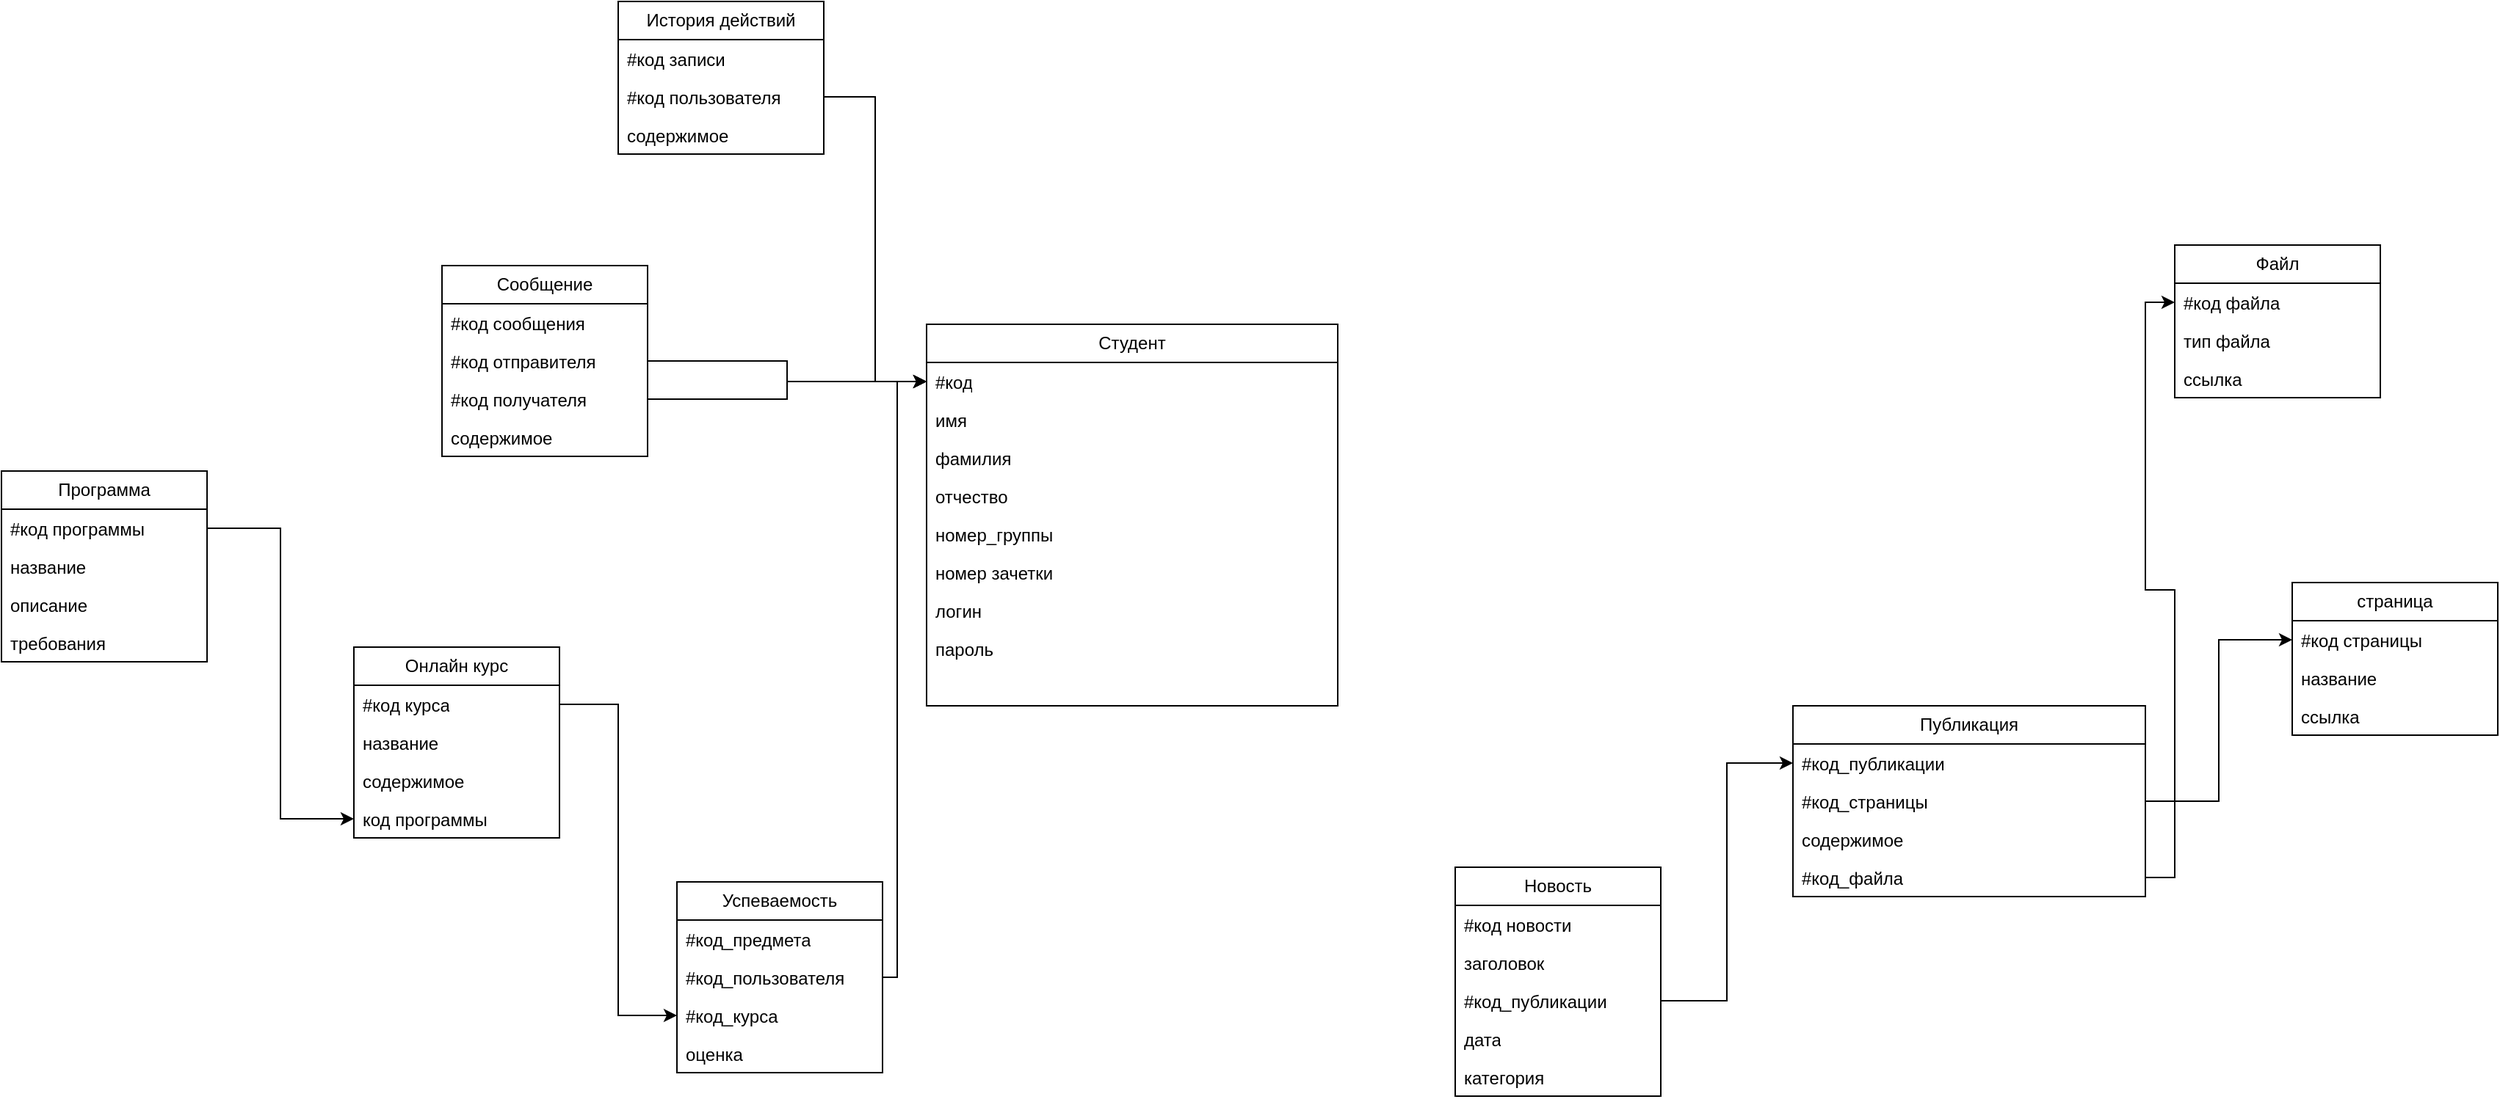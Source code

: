 <mxfile version="23.1.4" type="device">
  <diagram id="C5RBs43oDa-KdzZeNtuy" name="Page-1">
    <mxGraphModel dx="2336" dy="1951" grid="1" gridSize="10" guides="1" tooltips="1" connect="1" arrows="1" fold="1" page="1" pageScale="1" pageWidth="827" pageHeight="1169" math="0" shadow="0">
      <root>
        <mxCell id="WIyWlLk6GJQsqaUBKTNV-0" />
        <mxCell id="WIyWlLk6GJQsqaUBKTNV-1" parent="WIyWlLk6GJQsqaUBKTNV-0" />
        <mxCell id="LZ_HcnZSENyNlh_y51yE-1" value="Студент" style="swimlane;fontStyle=0;childLayout=stackLayout;horizontal=1;startSize=26;fillColor=none;horizontalStack=0;resizeParent=1;resizeParentMax=0;resizeLast=0;collapsible=1;marginBottom=0;whiteSpace=wrap;html=1;" parent="WIyWlLk6GJQsqaUBKTNV-1" vertex="1">
          <mxGeometry x="90" y="110" width="280" height="260" as="geometry" />
        </mxCell>
        <mxCell id="LZ_HcnZSENyNlh_y51yE-2" value="#код" style="text;strokeColor=none;fillColor=none;align=left;verticalAlign=top;spacingLeft=4;spacingRight=4;overflow=hidden;rotatable=0;points=[[0,0.5],[1,0.5]];portConstraint=eastwest;whiteSpace=wrap;html=1;" parent="LZ_HcnZSENyNlh_y51yE-1" vertex="1">
          <mxGeometry y="26" width="280" height="26" as="geometry" />
        </mxCell>
        <mxCell id="LZ_HcnZSENyNlh_y51yE-3" value="имя" style="text;strokeColor=none;fillColor=none;align=left;verticalAlign=top;spacingLeft=4;spacingRight=4;overflow=hidden;rotatable=0;points=[[0,0.5],[1,0.5]];portConstraint=eastwest;whiteSpace=wrap;html=1;" parent="LZ_HcnZSENyNlh_y51yE-1" vertex="1">
          <mxGeometry y="52" width="280" height="26" as="geometry" />
        </mxCell>
        <mxCell id="LZ_HcnZSENyNlh_y51yE-4" value="&lt;div&gt;фамилия&lt;/div&gt;" style="text;strokeColor=none;fillColor=none;align=left;verticalAlign=top;spacingLeft=4;spacingRight=4;overflow=hidden;rotatable=0;points=[[0,0.5],[1,0.5]];portConstraint=eastwest;whiteSpace=wrap;html=1;" parent="LZ_HcnZSENyNlh_y51yE-1" vertex="1">
          <mxGeometry y="78" width="280" height="26" as="geometry" />
        </mxCell>
        <mxCell id="LZ_HcnZSENyNlh_y51yE-10" value="&lt;div&gt;отчество&lt;/div&gt;" style="text;strokeColor=none;fillColor=none;align=left;verticalAlign=top;spacingLeft=4;spacingRight=4;overflow=hidden;rotatable=0;points=[[0,0.5],[1,0.5]];portConstraint=eastwest;whiteSpace=wrap;html=1;" parent="LZ_HcnZSENyNlh_y51yE-1" vertex="1">
          <mxGeometry y="104" width="280" height="26" as="geometry" />
        </mxCell>
        <mxCell id="LZ_HcnZSENyNlh_y51yE-9" value="&lt;div&gt;номер_группы&lt;/div&gt;" style="text;strokeColor=none;fillColor=none;align=left;verticalAlign=top;spacingLeft=4;spacingRight=4;overflow=hidden;rotatable=0;points=[[0,0.5],[1,0.5]];portConstraint=eastwest;whiteSpace=wrap;html=1;" parent="LZ_HcnZSENyNlh_y51yE-1" vertex="1">
          <mxGeometry y="130" width="280" height="26" as="geometry" />
        </mxCell>
        <mxCell id="LZ_HcnZSENyNlh_y51yE-8" value="номер зачетки" style="text;strokeColor=none;fillColor=none;align=left;verticalAlign=top;spacingLeft=4;spacingRight=4;overflow=hidden;rotatable=0;points=[[0,0.5],[1,0.5]];portConstraint=eastwest;whiteSpace=wrap;html=1;" parent="LZ_HcnZSENyNlh_y51yE-1" vertex="1">
          <mxGeometry y="156" width="280" height="26" as="geometry" />
        </mxCell>
        <mxCell id="LZ_HcnZSENyNlh_y51yE-7" value="логин" style="text;strokeColor=none;fillColor=none;align=left;verticalAlign=top;spacingLeft=4;spacingRight=4;overflow=hidden;rotatable=0;points=[[0,0.5],[1,0.5]];portConstraint=eastwest;whiteSpace=wrap;html=1;" parent="LZ_HcnZSENyNlh_y51yE-1" vertex="1">
          <mxGeometry y="182" width="280" height="26" as="geometry" />
        </mxCell>
        <mxCell id="LZ_HcnZSENyNlh_y51yE-12" value="пароль" style="text;strokeColor=none;fillColor=none;align=left;verticalAlign=top;spacingLeft=4;spacingRight=4;overflow=hidden;rotatable=0;points=[[0,0.5],[1,0.5]];portConstraint=eastwest;whiteSpace=wrap;html=1;" parent="LZ_HcnZSENyNlh_y51yE-1" vertex="1">
          <mxGeometry y="208" width="280" height="26" as="geometry" />
        </mxCell>
        <mxCell id="LZ_HcnZSENyNlh_y51yE-11" style="text;strokeColor=none;fillColor=none;align=left;verticalAlign=top;spacingLeft=4;spacingRight=4;overflow=hidden;rotatable=0;points=[[0,0.5],[1,0.5]];portConstraint=eastwest;whiteSpace=wrap;html=1;" parent="LZ_HcnZSENyNlh_y51yE-1" vertex="1">
          <mxGeometry y="234" width="280" height="26" as="geometry" />
        </mxCell>
        <mxCell id="LZ_HcnZSENyNlh_y51yE-13" value="Публикация" style="swimlane;fontStyle=0;childLayout=stackLayout;horizontal=1;startSize=26;fillColor=none;horizontalStack=0;resizeParent=1;resizeParentMax=0;resizeLast=0;collapsible=1;marginBottom=0;whiteSpace=wrap;html=1;" parent="WIyWlLk6GJQsqaUBKTNV-1" vertex="1">
          <mxGeometry x="680" y="370" width="240" height="130" as="geometry" />
        </mxCell>
        <mxCell id="LZ_HcnZSENyNlh_y51yE-14" value="#код_публикации" style="text;strokeColor=none;fillColor=none;align=left;verticalAlign=top;spacingLeft=4;spacingRight=4;overflow=hidden;rotatable=0;points=[[0,0.5],[1,0.5]];portConstraint=eastwest;whiteSpace=wrap;html=1;" parent="LZ_HcnZSENyNlh_y51yE-13" vertex="1">
          <mxGeometry y="26" width="240" height="26" as="geometry" />
        </mxCell>
        <mxCell id="LZ_HcnZSENyNlh_y51yE-15" value="#код_страницы" style="text;strokeColor=none;fillColor=none;align=left;verticalAlign=top;spacingLeft=4;spacingRight=4;overflow=hidden;rotatable=0;points=[[0,0.5],[1,0.5]];portConstraint=eastwest;whiteSpace=wrap;html=1;" parent="LZ_HcnZSENyNlh_y51yE-13" vertex="1">
          <mxGeometry y="52" width="240" height="26" as="geometry" />
        </mxCell>
        <mxCell id="LZ_HcnZSENyNlh_y51yE-16" value="содержимое" style="text;strokeColor=none;fillColor=none;align=left;verticalAlign=top;spacingLeft=4;spacingRight=4;overflow=hidden;rotatable=0;points=[[0,0.5],[1,0.5]];portConstraint=eastwest;whiteSpace=wrap;html=1;" parent="LZ_HcnZSENyNlh_y51yE-13" vertex="1">
          <mxGeometry y="78" width="240" height="26" as="geometry" />
        </mxCell>
        <mxCell id="LZ_HcnZSENyNlh_y51yE-17" value="#код_файла" style="text;strokeColor=none;fillColor=none;align=left;verticalAlign=top;spacingLeft=4;spacingRight=4;overflow=hidden;rotatable=0;points=[[0,0.5],[1,0.5]];portConstraint=eastwest;whiteSpace=wrap;html=1;" parent="LZ_HcnZSENyNlh_y51yE-13" vertex="1">
          <mxGeometry y="104" width="240" height="26" as="geometry" />
        </mxCell>
        <mxCell id="LZ_HcnZSENyNlh_y51yE-18" value="Файл" style="swimlane;fontStyle=0;childLayout=stackLayout;horizontal=1;startSize=26;fillColor=none;horizontalStack=0;resizeParent=1;resizeParentMax=0;resizeLast=0;collapsible=1;marginBottom=0;whiteSpace=wrap;html=1;" parent="WIyWlLk6GJQsqaUBKTNV-1" vertex="1">
          <mxGeometry x="940" y="56" width="140" height="104" as="geometry" />
        </mxCell>
        <mxCell id="LZ_HcnZSENyNlh_y51yE-19" value="#код файла" style="text;strokeColor=none;fillColor=none;align=left;verticalAlign=top;spacingLeft=4;spacingRight=4;overflow=hidden;rotatable=0;points=[[0,0.5],[1,0.5]];portConstraint=eastwest;whiteSpace=wrap;html=1;" parent="LZ_HcnZSENyNlh_y51yE-18" vertex="1">
          <mxGeometry y="26" width="140" height="26" as="geometry" />
        </mxCell>
        <mxCell id="LZ_HcnZSENyNlh_y51yE-20" value="тип файла" style="text;strokeColor=none;fillColor=none;align=left;verticalAlign=top;spacingLeft=4;spacingRight=4;overflow=hidden;rotatable=0;points=[[0,0.5],[1,0.5]];portConstraint=eastwest;whiteSpace=wrap;html=1;" parent="LZ_HcnZSENyNlh_y51yE-18" vertex="1">
          <mxGeometry y="52" width="140" height="26" as="geometry" />
        </mxCell>
        <mxCell id="LZ_HcnZSENyNlh_y51yE-21" value="ссылка" style="text;strokeColor=none;fillColor=none;align=left;verticalAlign=top;spacingLeft=4;spacingRight=4;overflow=hidden;rotatable=0;points=[[0,0.5],[1,0.5]];portConstraint=eastwest;whiteSpace=wrap;html=1;" parent="LZ_HcnZSENyNlh_y51yE-18" vertex="1">
          <mxGeometry y="78" width="140" height="26" as="geometry" />
        </mxCell>
        <mxCell id="LZ_HcnZSENyNlh_y51yE-22" value="страница" style="swimlane;fontStyle=0;childLayout=stackLayout;horizontal=1;startSize=26;fillColor=none;horizontalStack=0;resizeParent=1;resizeParentMax=0;resizeLast=0;collapsible=1;marginBottom=0;whiteSpace=wrap;html=1;" parent="WIyWlLk6GJQsqaUBKTNV-1" vertex="1">
          <mxGeometry x="1020" y="286" width="140" height="104" as="geometry" />
        </mxCell>
        <mxCell id="LZ_HcnZSENyNlh_y51yE-23" value="#код страницы" style="text;strokeColor=none;fillColor=none;align=left;verticalAlign=top;spacingLeft=4;spacingRight=4;overflow=hidden;rotatable=0;points=[[0,0.5],[1,0.5]];portConstraint=eastwest;whiteSpace=wrap;html=1;" parent="LZ_HcnZSENyNlh_y51yE-22" vertex="1">
          <mxGeometry y="26" width="140" height="26" as="geometry" />
        </mxCell>
        <mxCell id="LZ_HcnZSENyNlh_y51yE-24" value="название" style="text;strokeColor=none;fillColor=none;align=left;verticalAlign=top;spacingLeft=4;spacingRight=4;overflow=hidden;rotatable=0;points=[[0,0.5],[1,0.5]];portConstraint=eastwest;whiteSpace=wrap;html=1;" parent="LZ_HcnZSENyNlh_y51yE-22" vertex="1">
          <mxGeometry y="52" width="140" height="26" as="geometry" />
        </mxCell>
        <mxCell id="LZ_HcnZSENyNlh_y51yE-25" value="ссылка" style="text;strokeColor=none;fillColor=none;align=left;verticalAlign=top;spacingLeft=4;spacingRight=4;overflow=hidden;rotatable=0;points=[[0,0.5],[1,0.5]];portConstraint=eastwest;whiteSpace=wrap;html=1;" parent="LZ_HcnZSENyNlh_y51yE-22" vertex="1">
          <mxGeometry y="78" width="140" height="26" as="geometry" />
        </mxCell>
        <mxCell id="LZ_HcnZSENyNlh_y51yE-26" value="Новость" style="swimlane;fontStyle=0;childLayout=stackLayout;horizontal=1;startSize=26;fillColor=none;horizontalStack=0;resizeParent=1;resizeParentMax=0;resizeLast=0;collapsible=1;marginBottom=0;whiteSpace=wrap;html=1;" parent="WIyWlLk6GJQsqaUBKTNV-1" vertex="1">
          <mxGeometry x="450" y="480" width="140" height="156" as="geometry" />
        </mxCell>
        <mxCell id="LZ_HcnZSENyNlh_y51yE-27" value="#код новости" style="text;strokeColor=none;fillColor=none;align=left;verticalAlign=top;spacingLeft=4;spacingRight=4;overflow=hidden;rotatable=0;points=[[0,0.5],[1,0.5]];portConstraint=eastwest;whiteSpace=wrap;html=1;" parent="LZ_HcnZSENyNlh_y51yE-26" vertex="1">
          <mxGeometry y="26" width="140" height="26" as="geometry" />
        </mxCell>
        <mxCell id="LZ_HcnZSENyNlh_y51yE-28" value="заголовок" style="text;strokeColor=none;fillColor=none;align=left;verticalAlign=top;spacingLeft=4;spacingRight=4;overflow=hidden;rotatable=0;points=[[0,0.5],[1,0.5]];portConstraint=eastwest;whiteSpace=wrap;html=1;" parent="LZ_HcnZSENyNlh_y51yE-26" vertex="1">
          <mxGeometry y="52" width="140" height="26" as="geometry" />
        </mxCell>
        <mxCell id="LZ_HcnZSENyNlh_y51yE-29" value="#код_публикации" style="text;strokeColor=none;fillColor=none;align=left;verticalAlign=top;spacingLeft=4;spacingRight=4;overflow=hidden;rotatable=0;points=[[0,0.5],[1,0.5]];portConstraint=eastwest;whiteSpace=wrap;html=1;" parent="LZ_HcnZSENyNlh_y51yE-26" vertex="1">
          <mxGeometry y="78" width="140" height="26" as="geometry" />
        </mxCell>
        <mxCell id="LZ_HcnZSENyNlh_y51yE-32" value="дата" style="text;strokeColor=none;fillColor=none;align=left;verticalAlign=top;spacingLeft=4;spacingRight=4;overflow=hidden;rotatable=0;points=[[0,0.5],[1,0.5]];portConstraint=eastwest;whiteSpace=wrap;html=1;" parent="LZ_HcnZSENyNlh_y51yE-26" vertex="1">
          <mxGeometry y="104" width="140" height="26" as="geometry" />
        </mxCell>
        <mxCell id="LZ_HcnZSENyNlh_y51yE-31" value="категория" style="text;strokeColor=none;fillColor=none;align=left;verticalAlign=top;spacingLeft=4;spacingRight=4;overflow=hidden;rotatable=0;points=[[0,0.5],[1,0.5]];portConstraint=eastwest;whiteSpace=wrap;html=1;" parent="LZ_HcnZSENyNlh_y51yE-26" vertex="1">
          <mxGeometry y="130" width="140" height="26" as="geometry" />
        </mxCell>
        <mxCell id="NdRlvq4HDUqcnfzwkkeN-0" value="Успеваемость" style="swimlane;fontStyle=0;childLayout=stackLayout;horizontal=1;startSize=26;fillColor=none;horizontalStack=0;resizeParent=1;resizeParentMax=0;resizeLast=0;collapsible=1;marginBottom=0;whiteSpace=wrap;html=1;" vertex="1" parent="WIyWlLk6GJQsqaUBKTNV-1">
          <mxGeometry x="-80" y="490" width="140" height="130" as="geometry" />
        </mxCell>
        <mxCell id="NdRlvq4HDUqcnfzwkkeN-1" value="#код_предмета" style="text;strokeColor=none;fillColor=none;align=left;verticalAlign=top;spacingLeft=4;spacingRight=4;overflow=hidden;rotatable=0;points=[[0,0.5],[1,0.5]];portConstraint=eastwest;whiteSpace=wrap;html=1;" vertex="1" parent="NdRlvq4HDUqcnfzwkkeN-0">
          <mxGeometry y="26" width="140" height="26" as="geometry" />
        </mxCell>
        <mxCell id="NdRlvq4HDUqcnfzwkkeN-2" value="#код_пользователя" style="text;strokeColor=none;fillColor=none;align=left;verticalAlign=top;spacingLeft=4;spacingRight=4;overflow=hidden;rotatable=0;points=[[0,0.5],[1,0.5]];portConstraint=eastwest;whiteSpace=wrap;html=1;" vertex="1" parent="NdRlvq4HDUqcnfzwkkeN-0">
          <mxGeometry y="52" width="140" height="26" as="geometry" />
        </mxCell>
        <mxCell id="NdRlvq4HDUqcnfzwkkeN-3" value="&lt;div&gt;#код_курса&lt;/div&gt;&lt;div&gt;&lt;br&gt;&lt;/div&gt;" style="text;strokeColor=none;fillColor=none;align=left;verticalAlign=top;spacingLeft=4;spacingRight=4;overflow=hidden;rotatable=0;points=[[0,0.5],[1,0.5]];portConstraint=eastwest;whiteSpace=wrap;html=1;" vertex="1" parent="NdRlvq4HDUqcnfzwkkeN-0">
          <mxGeometry y="78" width="140" height="26" as="geometry" />
        </mxCell>
        <mxCell id="NdRlvq4HDUqcnfzwkkeN-4" value="оценка" style="text;strokeColor=none;fillColor=none;align=left;verticalAlign=top;spacingLeft=4;spacingRight=4;overflow=hidden;rotatable=0;points=[[0,0.5],[1,0.5]];portConstraint=eastwest;whiteSpace=wrap;html=1;" vertex="1" parent="NdRlvq4HDUqcnfzwkkeN-0">
          <mxGeometry y="104" width="140" height="26" as="geometry" />
        </mxCell>
        <mxCell id="NdRlvq4HDUqcnfzwkkeN-5" value="Онлайн курс" style="swimlane;fontStyle=0;childLayout=stackLayout;horizontal=1;startSize=26;fillColor=none;horizontalStack=0;resizeParent=1;resizeParentMax=0;resizeLast=0;collapsible=1;marginBottom=0;whiteSpace=wrap;html=1;" vertex="1" parent="WIyWlLk6GJQsqaUBKTNV-1">
          <mxGeometry x="-300" y="330" width="140" height="130" as="geometry" />
        </mxCell>
        <mxCell id="NdRlvq4HDUqcnfzwkkeN-6" value="#код курса" style="text;strokeColor=none;fillColor=none;align=left;verticalAlign=top;spacingLeft=4;spacingRight=4;overflow=hidden;rotatable=0;points=[[0,0.5],[1,0.5]];portConstraint=eastwest;whiteSpace=wrap;html=1;" vertex="1" parent="NdRlvq4HDUqcnfzwkkeN-5">
          <mxGeometry y="26" width="140" height="26" as="geometry" />
        </mxCell>
        <mxCell id="NdRlvq4HDUqcnfzwkkeN-7" value="название" style="text;strokeColor=none;fillColor=none;align=left;verticalAlign=top;spacingLeft=4;spacingRight=4;overflow=hidden;rotatable=0;points=[[0,0.5],[1,0.5]];portConstraint=eastwest;whiteSpace=wrap;html=1;" vertex="1" parent="NdRlvq4HDUqcnfzwkkeN-5">
          <mxGeometry y="52" width="140" height="26" as="geometry" />
        </mxCell>
        <mxCell id="NdRlvq4HDUqcnfzwkkeN-8" value="содержимое" style="text;strokeColor=none;fillColor=none;align=left;verticalAlign=top;spacingLeft=4;spacingRight=4;overflow=hidden;rotatable=0;points=[[0,0.5],[1,0.5]];portConstraint=eastwest;whiteSpace=wrap;html=1;" vertex="1" parent="NdRlvq4HDUqcnfzwkkeN-5">
          <mxGeometry y="78" width="140" height="26" as="geometry" />
        </mxCell>
        <mxCell id="NdRlvq4HDUqcnfzwkkeN-9" value="код программы" style="text;strokeColor=none;fillColor=none;align=left;verticalAlign=top;spacingLeft=4;spacingRight=4;overflow=hidden;rotatable=0;points=[[0,0.5],[1,0.5]];portConstraint=eastwest;whiteSpace=wrap;html=1;" vertex="1" parent="NdRlvq4HDUqcnfzwkkeN-5">
          <mxGeometry y="104" width="140" height="26" as="geometry" />
        </mxCell>
        <mxCell id="NdRlvq4HDUqcnfzwkkeN-10" value="Программа" style="swimlane;fontStyle=0;childLayout=stackLayout;horizontal=1;startSize=26;fillColor=none;horizontalStack=0;resizeParent=1;resizeParentMax=0;resizeLast=0;collapsible=1;marginBottom=0;whiteSpace=wrap;html=1;" vertex="1" parent="WIyWlLk6GJQsqaUBKTNV-1">
          <mxGeometry x="-540" y="210" width="140" height="130" as="geometry" />
        </mxCell>
        <mxCell id="NdRlvq4HDUqcnfzwkkeN-11" value="#код программы" style="text;strokeColor=none;fillColor=none;align=left;verticalAlign=top;spacingLeft=4;spacingRight=4;overflow=hidden;rotatable=0;points=[[0,0.5],[1,0.5]];portConstraint=eastwest;whiteSpace=wrap;html=1;" vertex="1" parent="NdRlvq4HDUqcnfzwkkeN-10">
          <mxGeometry y="26" width="140" height="26" as="geometry" />
        </mxCell>
        <mxCell id="NdRlvq4HDUqcnfzwkkeN-12" value="название" style="text;strokeColor=none;fillColor=none;align=left;verticalAlign=top;spacingLeft=4;spacingRight=4;overflow=hidden;rotatable=0;points=[[0,0.5],[1,0.5]];portConstraint=eastwest;whiteSpace=wrap;html=1;" vertex="1" parent="NdRlvq4HDUqcnfzwkkeN-10">
          <mxGeometry y="52" width="140" height="26" as="geometry" />
        </mxCell>
        <mxCell id="NdRlvq4HDUqcnfzwkkeN-13" value="описание" style="text;strokeColor=none;fillColor=none;align=left;verticalAlign=top;spacingLeft=4;spacingRight=4;overflow=hidden;rotatable=0;points=[[0,0.5],[1,0.5]];portConstraint=eastwest;whiteSpace=wrap;html=1;" vertex="1" parent="NdRlvq4HDUqcnfzwkkeN-10">
          <mxGeometry y="78" width="140" height="26" as="geometry" />
        </mxCell>
        <mxCell id="NdRlvq4HDUqcnfzwkkeN-14" value="требования" style="text;strokeColor=none;fillColor=none;align=left;verticalAlign=top;spacingLeft=4;spacingRight=4;overflow=hidden;rotatable=0;points=[[0,0.5],[1,0.5]];portConstraint=eastwest;whiteSpace=wrap;html=1;" vertex="1" parent="NdRlvq4HDUqcnfzwkkeN-10">
          <mxGeometry y="104" width="140" height="26" as="geometry" />
        </mxCell>
        <mxCell id="NdRlvq4HDUqcnfzwkkeN-16" value="Сообщение" style="swimlane;fontStyle=0;childLayout=stackLayout;horizontal=1;startSize=26;fillColor=none;horizontalStack=0;resizeParent=1;resizeParentMax=0;resizeLast=0;collapsible=1;marginBottom=0;whiteSpace=wrap;html=1;" vertex="1" parent="WIyWlLk6GJQsqaUBKTNV-1">
          <mxGeometry x="-240" y="70" width="140" height="130" as="geometry" />
        </mxCell>
        <mxCell id="NdRlvq4HDUqcnfzwkkeN-17" value="#код сообщения" style="text;strokeColor=none;fillColor=none;align=left;verticalAlign=top;spacingLeft=4;spacingRight=4;overflow=hidden;rotatable=0;points=[[0,0.5],[1,0.5]];portConstraint=eastwest;whiteSpace=wrap;html=1;" vertex="1" parent="NdRlvq4HDUqcnfzwkkeN-16">
          <mxGeometry y="26" width="140" height="26" as="geometry" />
        </mxCell>
        <mxCell id="NdRlvq4HDUqcnfzwkkeN-18" value="#код отправителя" style="text;strokeColor=none;fillColor=none;align=left;verticalAlign=top;spacingLeft=4;spacingRight=4;overflow=hidden;rotatable=0;points=[[0,0.5],[1,0.5]];portConstraint=eastwest;whiteSpace=wrap;html=1;" vertex="1" parent="NdRlvq4HDUqcnfzwkkeN-16">
          <mxGeometry y="52" width="140" height="26" as="geometry" />
        </mxCell>
        <mxCell id="NdRlvq4HDUqcnfzwkkeN-19" value="#код получателя" style="text;strokeColor=none;fillColor=none;align=left;verticalAlign=top;spacingLeft=4;spacingRight=4;overflow=hidden;rotatable=0;points=[[0,0.5],[1,0.5]];portConstraint=eastwest;whiteSpace=wrap;html=1;" vertex="1" parent="NdRlvq4HDUqcnfzwkkeN-16">
          <mxGeometry y="78" width="140" height="26" as="geometry" />
        </mxCell>
        <mxCell id="NdRlvq4HDUqcnfzwkkeN-20" value="содержимое" style="text;strokeColor=none;fillColor=none;align=left;verticalAlign=top;spacingLeft=4;spacingRight=4;overflow=hidden;rotatable=0;points=[[0,0.5],[1,0.5]];portConstraint=eastwest;whiteSpace=wrap;html=1;" vertex="1" parent="NdRlvq4HDUqcnfzwkkeN-16">
          <mxGeometry y="104" width="140" height="26" as="geometry" />
        </mxCell>
        <mxCell id="NdRlvq4HDUqcnfzwkkeN-21" value="История действий" style="swimlane;fontStyle=0;childLayout=stackLayout;horizontal=1;startSize=26;fillColor=none;horizontalStack=0;resizeParent=1;resizeParentMax=0;resizeLast=0;collapsible=1;marginBottom=0;whiteSpace=wrap;html=1;" vertex="1" parent="WIyWlLk6GJQsqaUBKTNV-1">
          <mxGeometry x="-120" y="-110" width="140" height="104" as="geometry" />
        </mxCell>
        <mxCell id="NdRlvq4HDUqcnfzwkkeN-22" value="#код записи" style="text;strokeColor=none;fillColor=none;align=left;verticalAlign=top;spacingLeft=4;spacingRight=4;overflow=hidden;rotatable=0;points=[[0,0.5],[1,0.5]];portConstraint=eastwest;whiteSpace=wrap;html=1;" vertex="1" parent="NdRlvq4HDUqcnfzwkkeN-21">
          <mxGeometry y="26" width="140" height="26" as="geometry" />
        </mxCell>
        <mxCell id="NdRlvq4HDUqcnfzwkkeN-23" value="#код пользователя" style="text;strokeColor=none;fillColor=none;align=left;verticalAlign=top;spacingLeft=4;spacingRight=4;overflow=hidden;rotatable=0;points=[[0,0.5],[1,0.5]];portConstraint=eastwest;whiteSpace=wrap;html=1;" vertex="1" parent="NdRlvq4HDUqcnfzwkkeN-21">
          <mxGeometry y="52" width="140" height="26" as="geometry" />
        </mxCell>
        <mxCell id="NdRlvq4HDUqcnfzwkkeN-24" value="содержимое" style="text;strokeColor=none;fillColor=none;align=left;verticalAlign=top;spacingLeft=4;spacingRight=4;overflow=hidden;rotatable=0;points=[[0,0.5],[1,0.5]];portConstraint=eastwest;whiteSpace=wrap;html=1;" vertex="1" parent="NdRlvq4HDUqcnfzwkkeN-21">
          <mxGeometry y="78" width="140" height="26" as="geometry" />
        </mxCell>
        <mxCell id="NdRlvq4HDUqcnfzwkkeN-25" style="edgeStyle=orthogonalEdgeStyle;rounded=0;orthogonalLoop=1;jettySize=auto;html=1;entryX=0;entryY=0.5;entryDx=0;entryDy=0;" edge="1" parent="WIyWlLk6GJQsqaUBKTNV-1" source="NdRlvq4HDUqcnfzwkkeN-23" target="LZ_HcnZSENyNlh_y51yE-2">
          <mxGeometry relative="1" as="geometry" />
        </mxCell>
        <mxCell id="NdRlvq4HDUqcnfzwkkeN-26" style="edgeStyle=orthogonalEdgeStyle;rounded=0;orthogonalLoop=1;jettySize=auto;html=1;entryX=0;entryY=0.5;entryDx=0;entryDy=0;" edge="1" parent="WIyWlLk6GJQsqaUBKTNV-1" source="NdRlvq4HDUqcnfzwkkeN-18" target="LZ_HcnZSENyNlh_y51yE-2">
          <mxGeometry relative="1" as="geometry" />
        </mxCell>
        <mxCell id="NdRlvq4HDUqcnfzwkkeN-27" style="edgeStyle=orthogonalEdgeStyle;rounded=0;orthogonalLoop=1;jettySize=auto;html=1;entryX=0;entryY=0.5;entryDx=0;entryDy=0;" edge="1" parent="WIyWlLk6GJQsqaUBKTNV-1" source="NdRlvq4HDUqcnfzwkkeN-19" target="LZ_HcnZSENyNlh_y51yE-2">
          <mxGeometry relative="1" as="geometry" />
        </mxCell>
        <mxCell id="NdRlvq4HDUqcnfzwkkeN-28" style="edgeStyle=orthogonalEdgeStyle;rounded=0;orthogonalLoop=1;jettySize=auto;html=1;entryX=0;entryY=0.5;entryDx=0;entryDy=0;" edge="1" parent="WIyWlLk6GJQsqaUBKTNV-1" source="NdRlvq4HDUqcnfzwkkeN-11" target="NdRlvq4HDUqcnfzwkkeN-9">
          <mxGeometry relative="1" as="geometry" />
        </mxCell>
        <mxCell id="NdRlvq4HDUqcnfzwkkeN-29" style="edgeStyle=orthogonalEdgeStyle;rounded=0;orthogonalLoop=1;jettySize=auto;html=1;entryX=0;entryY=0.5;entryDx=0;entryDy=0;" edge="1" parent="WIyWlLk6GJQsqaUBKTNV-1" source="NdRlvq4HDUqcnfzwkkeN-6" target="NdRlvq4HDUqcnfzwkkeN-3">
          <mxGeometry relative="1" as="geometry" />
        </mxCell>
        <mxCell id="NdRlvq4HDUqcnfzwkkeN-30" style="edgeStyle=orthogonalEdgeStyle;rounded=0;orthogonalLoop=1;jettySize=auto;html=1;entryX=0;entryY=0.5;entryDx=0;entryDy=0;" edge="1" parent="WIyWlLk6GJQsqaUBKTNV-1" source="NdRlvq4HDUqcnfzwkkeN-2" target="LZ_HcnZSENyNlh_y51yE-2">
          <mxGeometry relative="1" as="geometry">
            <Array as="points">
              <mxPoint x="70" y="555" />
              <mxPoint x="70" y="149" />
            </Array>
          </mxGeometry>
        </mxCell>
        <mxCell id="NdRlvq4HDUqcnfzwkkeN-31" style="edgeStyle=orthogonalEdgeStyle;rounded=0;orthogonalLoop=1;jettySize=auto;html=1;entryX=0;entryY=0.5;entryDx=0;entryDy=0;" edge="1" parent="WIyWlLk6GJQsqaUBKTNV-1" source="LZ_HcnZSENyNlh_y51yE-17" target="LZ_HcnZSENyNlh_y51yE-19">
          <mxGeometry relative="1" as="geometry" />
        </mxCell>
        <mxCell id="NdRlvq4HDUqcnfzwkkeN-32" style="edgeStyle=orthogonalEdgeStyle;rounded=0;orthogonalLoop=1;jettySize=auto;html=1;entryX=0;entryY=0.5;entryDx=0;entryDy=0;" edge="1" parent="WIyWlLk6GJQsqaUBKTNV-1" source="LZ_HcnZSENyNlh_y51yE-15" target="LZ_HcnZSENyNlh_y51yE-23">
          <mxGeometry relative="1" as="geometry" />
        </mxCell>
        <mxCell id="NdRlvq4HDUqcnfzwkkeN-33" style="edgeStyle=orthogonalEdgeStyle;rounded=0;orthogonalLoop=1;jettySize=auto;html=1;entryX=0;entryY=0.5;entryDx=0;entryDy=0;" edge="1" parent="WIyWlLk6GJQsqaUBKTNV-1" source="LZ_HcnZSENyNlh_y51yE-29" target="LZ_HcnZSENyNlh_y51yE-14">
          <mxGeometry relative="1" as="geometry" />
        </mxCell>
      </root>
    </mxGraphModel>
  </diagram>
</mxfile>
